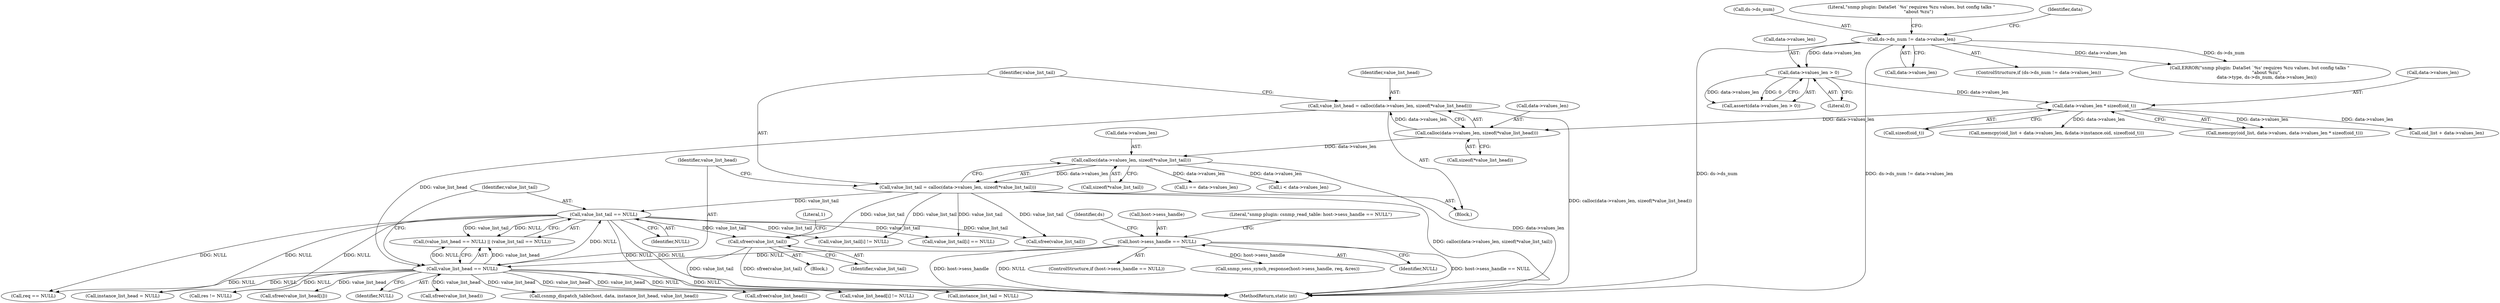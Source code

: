 digraph "0_collectd_d16c24542b2f96a194d43a73c2e5778822b9cb47@pointer" {
"1000297" [label="(Call,sfree(value_list_tail))"];
"1000289" [label="(Call,value_list_tail == NULL)"];
"1000275" [label="(Call,value_list_tail = calloc(data->values_len, sizeof(*value_list_tail)))"];
"1000277" [label="(Call,calloc(data->values_len, sizeof(*value_list_tail)))"];
"1000268" [label="(Call,calloc(data->values_len, sizeof(*value_list_head)))"];
"1000219" [label="(Call,data->values_len * sizeof(oid_t))"];
"1000209" [label="(Call,data->values_len > 0)"];
"1000186" [label="(Call,ds->ds_num != data->values_len)"];
"1000286" [label="(Call,value_list_head == NULL)"];
"1000266" [label="(Call,value_list_head = calloc(data->values_len, sizeof(*value_list_head)))"];
"1000156" [label="(Call,host->sess_handle == NULL)"];
"1000267" [label="(Identifier,value_list_head)"];
"1000275" [label="(Call,value_list_tail = calloc(data->values_len, sizeof(*value_list_tail)))"];
"1000823" [label="(Call,csnmp_dispatch_table(host, data, instance_list_head, value_list_head))"];
"1000155" [label="(ControlStructure,if (host->sess_handle == NULL))"];
"1000880" [label="(Call,sfree(value_list_head))"];
"1000186" [label="(Call,ds->ds_num != data->values_len)"];
"1000857" [label="(Call,value_list_head[i] != NULL)"];
"1000292" [label="(Block,)"];
"1000886" [label="(MethodReturn,static int)"];
"1000190" [label="(Call,data->values_len)"];
"1000298" [label="(Identifier,value_list_tail)"];
"1000281" [label="(Call,sizeof(*value_list_tail))"];
"1000123" [label="(Block,)"];
"1000278" [label="(Call,data->values_len)"];
"1000223" [label="(Call,sizeof(oid_t))"];
"1000523" [label="(Call,i == data->values_len)"];
"1000291" [label="(Identifier,NULL)"];
"1000219" [label="(Call,data->values_len * sizeof(oid_t))"];
"1000210" [label="(Call,data->values_len)"];
"1000157" [label="(Call,host->sess_handle)"];
"1000382" [label="(Call,snmp_sess_synch_response(host->sess_handle, req, &res))"];
"1000802" [label="(Call,res != NULL)"];
"1000213" [label="(Literal,0)"];
"1000277" [label="(Call,calloc(data->values_len, sizeof(*value_list_tail)))"];
"1000297" [label="(Call,sfree(value_list_tail))"];
"1000287" [label="(Identifier,value_list_head)"];
"1000305" [label="(Call,instance_list_tail = NULL)"];
"1000235" [label="(Call,memcpy(oid_list + data->values_len, &data->instance.oid, sizeof(oid_t)))"];
"1000185" [label="(ControlStructure,if (ds->ds_num != data->values_len))"];
"1000285" [label="(Call,(value_list_head == NULL) || (value_list_tail == NULL))"];
"1000187" [label="(Call,ds->ds_num)"];
"1000194" [label="(Call,ERROR(\"snmp plugin: DataSet `%s' requires %zu values, but config talks \"\n          \"about %zu\",\n          data->type, ds->ds_num, data->values_len))"];
"1000322" [label="(Call,req == NULL)"];
"1000301" [label="(Literal,1)"];
"1000160" [label="(Identifier,NULL)"];
"1000745" [label="(Call,value_list_tail[i] == NULL)"];
"1000871" [label="(Call,sfree(value_list_head[i]))"];
"1000163" [label="(Literal,\"snmp plugin: csnmp_read_table: host->sess_handle == NULL\")"];
"1000882" [label="(Call,sfree(value_list_tail))"];
"1000652" [label="(Call,value_list_tail[i] != NULL)"];
"1000208" [label="(Call,assert(data->values_len > 0))"];
"1000288" [label="(Identifier,NULL)"];
"1000195" [label="(Literal,\"snmp plugin: DataSet `%s' requires %zu values, but config talks \"\n          \"about %zu\")"];
"1000220" [label="(Call,data->values_len)"];
"1000168" [label="(Identifier,ds)"];
"1000848" [label="(Call,i < data->values_len)"];
"1000211" [label="(Identifier,data)"];
"1000272" [label="(Call,sizeof(*value_list_head))"];
"1000289" [label="(Call,value_list_tail == NULL)"];
"1000209" [label="(Call,data->values_len > 0)"];
"1000156" [label="(Call,host->sess_handle == NULL)"];
"1000276" [label="(Identifier,value_list_tail)"];
"1000266" [label="(Call,value_list_head = calloc(data->values_len, sizeof(*value_list_head)))"];
"1000269" [label="(Call,data->values_len)"];
"1000214" [label="(Call,memcpy(oid_list, data->values, data->values_len * sizeof(oid_t)))"];
"1000302" [label="(Call,instance_list_head = NULL)"];
"1000268" [label="(Call,calloc(data->values_len, sizeof(*value_list_head)))"];
"1000236" [label="(Call,oid_list + data->values_len)"];
"1000295" [label="(Call,sfree(value_list_head))"];
"1000290" [label="(Identifier,value_list_tail)"];
"1000286" [label="(Call,value_list_head == NULL)"];
"1000297" -> "1000292"  [label="AST: "];
"1000297" -> "1000298"  [label="CFG: "];
"1000298" -> "1000297"  [label="AST: "];
"1000301" -> "1000297"  [label="CFG: "];
"1000297" -> "1000886"  [label="DDG: value_list_tail"];
"1000297" -> "1000886"  [label="DDG: sfree(value_list_tail)"];
"1000289" -> "1000297"  [label="DDG: value_list_tail"];
"1000275" -> "1000297"  [label="DDG: value_list_tail"];
"1000289" -> "1000285"  [label="AST: "];
"1000289" -> "1000291"  [label="CFG: "];
"1000290" -> "1000289"  [label="AST: "];
"1000291" -> "1000289"  [label="AST: "];
"1000285" -> "1000289"  [label="CFG: "];
"1000289" -> "1000886"  [label="DDG: NULL"];
"1000289" -> "1000285"  [label="DDG: value_list_tail"];
"1000289" -> "1000285"  [label="DDG: NULL"];
"1000275" -> "1000289"  [label="DDG: value_list_tail"];
"1000286" -> "1000289"  [label="DDG: NULL"];
"1000289" -> "1000302"  [label="DDG: NULL"];
"1000289" -> "1000305"  [label="DDG: NULL"];
"1000289" -> "1000322"  [label="DDG: NULL"];
"1000289" -> "1000652"  [label="DDG: value_list_tail"];
"1000289" -> "1000745"  [label="DDG: value_list_tail"];
"1000289" -> "1000802"  [label="DDG: NULL"];
"1000289" -> "1000882"  [label="DDG: value_list_tail"];
"1000275" -> "1000123"  [label="AST: "];
"1000275" -> "1000277"  [label="CFG: "];
"1000276" -> "1000275"  [label="AST: "];
"1000277" -> "1000275"  [label="AST: "];
"1000287" -> "1000275"  [label="CFG: "];
"1000275" -> "1000886"  [label="DDG: calloc(data->values_len, sizeof(*value_list_tail))"];
"1000277" -> "1000275"  [label="DDG: data->values_len"];
"1000275" -> "1000652"  [label="DDG: value_list_tail"];
"1000275" -> "1000745"  [label="DDG: value_list_tail"];
"1000275" -> "1000882"  [label="DDG: value_list_tail"];
"1000277" -> "1000281"  [label="CFG: "];
"1000278" -> "1000277"  [label="AST: "];
"1000281" -> "1000277"  [label="AST: "];
"1000277" -> "1000886"  [label="DDG: data->values_len"];
"1000268" -> "1000277"  [label="DDG: data->values_len"];
"1000277" -> "1000523"  [label="DDG: data->values_len"];
"1000277" -> "1000848"  [label="DDG: data->values_len"];
"1000268" -> "1000266"  [label="AST: "];
"1000268" -> "1000272"  [label="CFG: "];
"1000269" -> "1000268"  [label="AST: "];
"1000272" -> "1000268"  [label="AST: "];
"1000266" -> "1000268"  [label="CFG: "];
"1000268" -> "1000266"  [label="DDG: data->values_len"];
"1000219" -> "1000268"  [label="DDG: data->values_len"];
"1000219" -> "1000214"  [label="AST: "];
"1000219" -> "1000223"  [label="CFG: "];
"1000220" -> "1000219"  [label="AST: "];
"1000223" -> "1000219"  [label="AST: "];
"1000214" -> "1000219"  [label="CFG: "];
"1000219" -> "1000214"  [label="DDG: data->values_len"];
"1000209" -> "1000219"  [label="DDG: data->values_len"];
"1000219" -> "1000235"  [label="DDG: data->values_len"];
"1000219" -> "1000236"  [label="DDG: data->values_len"];
"1000209" -> "1000208"  [label="AST: "];
"1000209" -> "1000213"  [label="CFG: "];
"1000210" -> "1000209"  [label="AST: "];
"1000213" -> "1000209"  [label="AST: "];
"1000208" -> "1000209"  [label="CFG: "];
"1000209" -> "1000208"  [label="DDG: data->values_len"];
"1000209" -> "1000208"  [label="DDG: 0"];
"1000186" -> "1000209"  [label="DDG: data->values_len"];
"1000186" -> "1000185"  [label="AST: "];
"1000186" -> "1000190"  [label="CFG: "];
"1000187" -> "1000186"  [label="AST: "];
"1000190" -> "1000186"  [label="AST: "];
"1000195" -> "1000186"  [label="CFG: "];
"1000211" -> "1000186"  [label="CFG: "];
"1000186" -> "1000886"  [label="DDG: ds->ds_num != data->values_len"];
"1000186" -> "1000886"  [label="DDG: ds->ds_num"];
"1000186" -> "1000194"  [label="DDG: ds->ds_num"];
"1000186" -> "1000194"  [label="DDG: data->values_len"];
"1000286" -> "1000285"  [label="AST: "];
"1000286" -> "1000288"  [label="CFG: "];
"1000287" -> "1000286"  [label="AST: "];
"1000288" -> "1000286"  [label="AST: "];
"1000290" -> "1000286"  [label="CFG: "];
"1000285" -> "1000286"  [label="CFG: "];
"1000286" -> "1000886"  [label="DDG: NULL"];
"1000286" -> "1000285"  [label="DDG: value_list_head"];
"1000286" -> "1000285"  [label="DDG: NULL"];
"1000266" -> "1000286"  [label="DDG: value_list_head"];
"1000156" -> "1000286"  [label="DDG: NULL"];
"1000286" -> "1000295"  [label="DDG: value_list_head"];
"1000286" -> "1000302"  [label="DDG: NULL"];
"1000286" -> "1000305"  [label="DDG: NULL"];
"1000286" -> "1000322"  [label="DDG: NULL"];
"1000286" -> "1000802"  [label="DDG: NULL"];
"1000286" -> "1000823"  [label="DDG: value_list_head"];
"1000286" -> "1000857"  [label="DDG: value_list_head"];
"1000286" -> "1000871"  [label="DDG: value_list_head"];
"1000286" -> "1000880"  [label="DDG: value_list_head"];
"1000266" -> "1000123"  [label="AST: "];
"1000267" -> "1000266"  [label="AST: "];
"1000276" -> "1000266"  [label="CFG: "];
"1000266" -> "1000886"  [label="DDG: calloc(data->values_len, sizeof(*value_list_head))"];
"1000156" -> "1000155"  [label="AST: "];
"1000156" -> "1000160"  [label="CFG: "];
"1000157" -> "1000156"  [label="AST: "];
"1000160" -> "1000156"  [label="AST: "];
"1000163" -> "1000156"  [label="CFG: "];
"1000168" -> "1000156"  [label="CFG: "];
"1000156" -> "1000886"  [label="DDG: host->sess_handle"];
"1000156" -> "1000886"  [label="DDG: NULL"];
"1000156" -> "1000886"  [label="DDG: host->sess_handle == NULL"];
"1000156" -> "1000382"  [label="DDG: host->sess_handle"];
}
